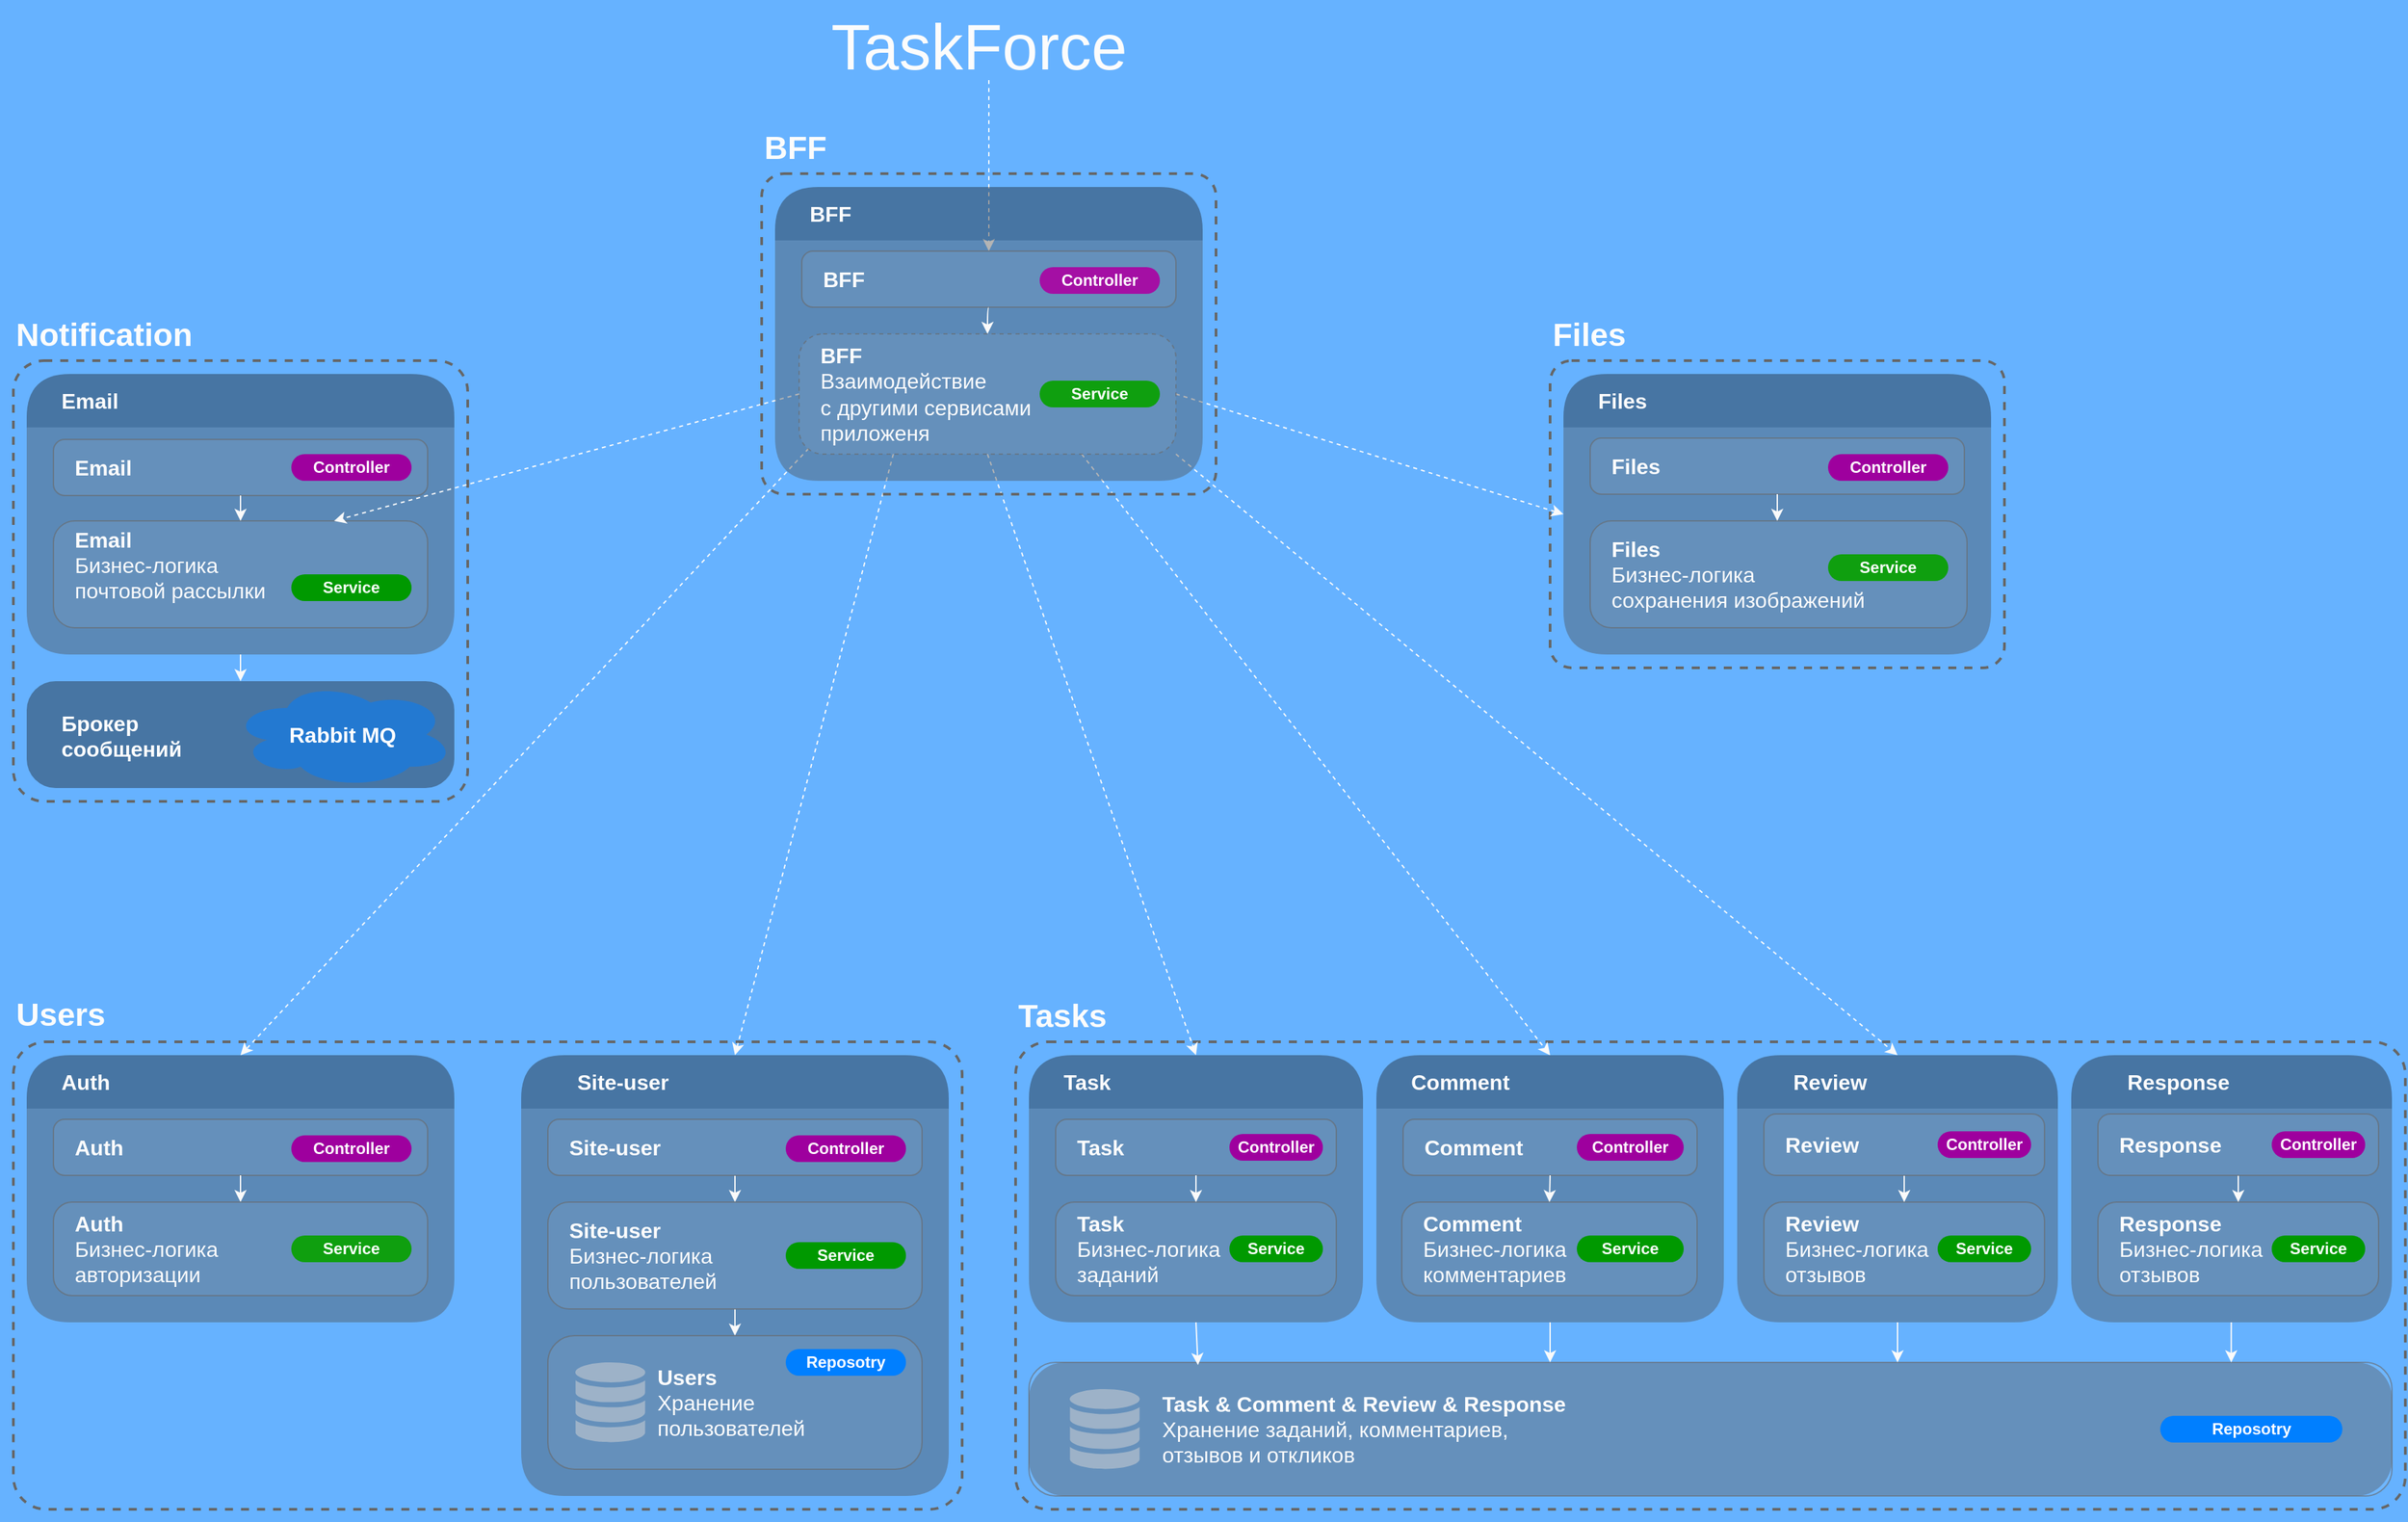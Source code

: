<mxfile version="20.6.0" type="device"><diagram id="QVUzid1m6UFfnPe9JsCl" name="Страница 1"><mxGraphModel dx="1673" dy="896" grid="1" gridSize="10" guides="1" tooltips="1" connect="1" arrows="1" fold="1" page="1" pageScale="1" pageWidth="827" pageHeight="1169" background="#66B2FF" math="0" shadow="0"><root><mxCell id="0"/><mxCell id="1" parent="0"/><mxCell id="qlJqQ7ePNrHaWUw7kzsz-60" value="" style="rounded=1;whiteSpace=wrap;html=1;dashed=1;arcSize=7;shadow=0;fillColor=none;strokeColor=#666666;fillOpacity=20;strokeWidth=2;" parent="1" vertex="1"><mxGeometry x="1520" y="330" width="340" height="230" as="geometry"/></mxCell><mxCell id="qlJqQ7ePNrHaWUw7kzsz-31" value="" style="rounded=1;whiteSpace=wrap;html=1;dashed=1;arcSize=7;shadow=0;fillColor=none;strokeColor=#666666;fillOpacity=20;strokeWidth=2;" parent="1" vertex="1"><mxGeometry x="1120" y="840" width="1040" height="350" as="geometry"/></mxCell><mxCell id="qlJqQ7ePNrHaWUw7kzsz-33" value="&lt;font style=&quot;font-size: 16px;&quot; color=&quot;#fcfcfc&quot;&gt;Task&lt;/font&gt;" style="swimlane;whiteSpace=wrap;html=1;rounded=1;arcSize=27;startSize=40;swimlaneLine=1;fillOpacity=100;fillStyle=solid;fillColor=#1A1A1A;noLabel=0;container=0;collapsible=0;backgroundOutline=0;comic=0;sketch=0;glass=0;swimlaneFillColor=#4D4D4D;strokeColor=none;opacity=40;shadow=0;align=left;spacingLeft=24;fontColor=default;gradientColor=none;" parent="1" vertex="1"><mxGeometry x="1130" y="850" width="250" height="200" as="geometry"><mxRectangle x="130" y="310" width="140" height="30" as="alternateBounds"/></mxGeometry></mxCell><mxCell id="qlJqQ7ePNrHaWUw7kzsz-37" value="&lt;span style=&quot;font-size: 16px;&quot;&gt;&lt;b&gt;Task&lt;/b&gt;&lt;br&gt;Бизнес-логика&lt;br&gt;заданий&lt;br&gt;&lt;/span&gt;" style="rounded=1;whiteSpace=wrap;html=1;shadow=0;glass=0;comic=0;sketch=0;fillStyle=solid;strokeColor=#696969;fontColor=#FCFCFC;fillColor=#FFFFFF;gradientColor=none;fillOpacity=10;arcSize=20;opacity=60;align=left;spacing=16;" parent="qlJqQ7ePNrHaWUw7kzsz-33" vertex="1"><mxGeometry x="20" y="110" width="210" height="70" as="geometry"/></mxCell><mxCell id="qlJqQ7ePNrHaWUw7kzsz-34" value="&lt;span style=&quot;font-size: 16px;&quot;&gt;&lt;b&gt;Task&lt;/b&gt;&lt;/span&gt;" style="rounded=1;whiteSpace=wrap;html=1;shadow=0;glass=0;comic=0;sketch=0;fillStyle=solid;strokeColor=#696969;fontColor=#FCFCFC;fillColor=#FFFFFF;gradientColor=none;fillOpacity=10;arcSize=20;opacity=60;align=left;spacing=16;" parent="qlJqQ7ePNrHaWUw7kzsz-33" vertex="1"><mxGeometry x="20" y="48" width="210" height="42" as="geometry"/></mxCell><mxCell id="qlJqQ7ePNrHaWUw7kzsz-35" value="&lt;font size=&quot;1&quot; color=&quot;#ffffff&quot;&gt;&lt;b style=&quot;font-size: 12px;&quot;&gt;Controller&lt;/b&gt;&lt;/font&gt;" style="rounded=1;whiteSpace=wrap;html=1;shadow=0;glass=0;comic=0;sketch=0;fillStyle=solid;strokeColor=none;fillColor=#9E009E;arcSize=50;fillOpacity=100;" parent="qlJqQ7ePNrHaWUw7kzsz-33" vertex="1"><mxGeometry x="150" y="59" width="70" height="20" as="geometry"/></mxCell><mxCell id="qlJqQ7ePNrHaWUw7kzsz-36" value="&lt;font size=&quot;1&quot; color=&quot;#ffffff&quot;&gt;&lt;b style=&quot;font-size: 12px;&quot;&gt;Service&lt;/b&gt;&lt;/font&gt;" style="rounded=1;whiteSpace=wrap;html=1;shadow=0;glass=0;comic=0;sketch=0;fillStyle=solid;strokeColor=none;fillColor=#009900;arcSize=50;fillOpacity=100;" parent="qlJqQ7ePNrHaWUw7kzsz-33" vertex="1"><mxGeometry x="150" y="135" width="70" height="20" as="geometry"/></mxCell><mxCell id="qlJqQ7ePNrHaWUw7kzsz-76" style="edgeStyle=orthogonalEdgeStyle;curved=1;jumpStyle=arc;orthogonalLoop=1;jettySize=auto;html=1;exitX=0.5;exitY=1;exitDx=0;exitDy=0;strokeColor=#FAFAFA;fontSize=16;fontColor=#FFFFFF;" parent="qlJqQ7ePNrHaWUw7kzsz-33" source="qlJqQ7ePNrHaWUw7kzsz-34" target="qlJqQ7ePNrHaWUw7kzsz-37" edge="1"><mxGeometry relative="1" as="geometry"/></mxCell><mxCell id="qlJqQ7ePNrHaWUw7kzsz-11" value="" style="rounded=1;whiteSpace=wrap;html=1;dashed=1;arcSize=7;shadow=0;fillColor=none;strokeColor=#666666;fillOpacity=20;strokeWidth=2;" parent="1" vertex="1"><mxGeometry x="370" y="840" width="710" height="350" as="geometry"/></mxCell><mxCell id="qlJqQ7ePNrHaWUw7kzsz-12" value="&lt;font style=&quot;font-size: 16px;&quot; color=&quot;#fcfcfc&quot;&gt;Auth&lt;/font&gt;" style="swimlane;whiteSpace=wrap;html=1;rounded=1;arcSize=27;startSize=40;swimlaneLine=1;fillOpacity=100;fillStyle=solid;fillColor=#1A1A1A;noLabel=0;container=0;collapsible=0;backgroundOutline=0;comic=0;sketch=0;glass=0;gradientColor=none;swimlaneFillColor=#4D4D4D;strokeColor=none;opacity=40;shadow=0;align=left;spacingLeft=24;" parent="1" vertex="1"><mxGeometry x="380" y="850" width="320" height="200" as="geometry"><mxRectangle x="130" y="310" width="140" height="30" as="alternateBounds"/></mxGeometry></mxCell><mxCell id="qlJqQ7ePNrHaWUw7kzsz-13" value="&lt;font style=&quot;font-size: 16px;&quot;&gt;&lt;b&gt;Auth&lt;/b&gt;&lt;span style=&quot;font-size: 14px;&quot;&gt;&lt;br&gt;&lt;/span&gt;&lt;/font&gt;" style="rounded=1;whiteSpace=wrap;html=1;shadow=0;glass=0;comic=0;sketch=0;fillStyle=solid;strokeColor=#696969;fontColor=#FCFCFC;fillColor=#FFFFFF;gradientColor=none;fillOpacity=10;arcSize=20;opacity=60;align=left;spacing=16;" parent="qlJqQ7ePNrHaWUw7kzsz-12" vertex="1"><mxGeometry x="20" y="48" width="280" height="42" as="geometry"/></mxCell><mxCell id="qlJqQ7ePNrHaWUw7kzsz-14" value="&lt;font size=&quot;1&quot; color=&quot;#ffffff&quot;&gt;&lt;b style=&quot;font-size: 12px;&quot;&gt;Controller&lt;/b&gt;&lt;/font&gt;" style="rounded=1;whiteSpace=wrap;html=1;shadow=0;glass=0;comic=0;sketch=0;fillStyle=solid;strokeColor=none;fillColor=#9E009E;arcSize=50;fillOpacity=100;" parent="qlJqQ7ePNrHaWUw7kzsz-12" vertex="1"><mxGeometry x="198" y="60" width="90" height="20" as="geometry"/></mxCell><mxCell id="qlJqQ7ePNrHaWUw7kzsz-15" value="&lt;font size=&quot;1&quot; color=&quot;#ffffff&quot;&gt;&lt;b style=&quot;font-size: 12px;&quot;&gt;Service&lt;/b&gt;&lt;/font&gt;" style="rounded=1;whiteSpace=wrap;html=1;shadow=0;glass=0;comic=0;sketch=0;fillStyle=solid;strokeColor=none;fillColor=#009900;arcSize=50;fillOpacity=100;" parent="qlJqQ7ePNrHaWUw7kzsz-12" vertex="1"><mxGeometry x="198" y="135" width="90" height="20" as="geometry"/></mxCell><mxCell id="qlJqQ7ePNrHaWUw7kzsz-77" style="edgeStyle=orthogonalEdgeStyle;curved=1;jumpStyle=arc;orthogonalLoop=1;jettySize=auto;html=1;exitX=0.5;exitY=1;exitDx=0;exitDy=0;entryX=0.5;entryY=0;entryDx=0;entryDy=0;strokeColor=#FAFAFA;fontSize=16;fontColor=#FFFFFF;" parent="qlJqQ7ePNrHaWUw7kzsz-12" source="qlJqQ7ePNrHaWUw7kzsz-13" target="qlJqQ7ePNrHaWUw7kzsz-16" edge="1"><mxGeometry relative="1" as="geometry"/></mxCell><mxCell id="qlJqQ7ePNrHaWUw7kzsz-112" style="edgeStyle=orthogonalEdgeStyle;rounded=0;orthogonalLoop=1;jettySize=auto;html=1;exitX=0.5;exitY=1;exitDx=0;exitDy=0;" parent="qlJqQ7ePNrHaWUw7kzsz-12" source="qlJqQ7ePNrHaWUw7kzsz-16" target="qlJqQ7ePNrHaWUw7kzsz-16" edge="1"><mxGeometry relative="1" as="geometry"/></mxCell><mxCell id="qlJqQ7ePNrHaWUw7kzsz-16" value="&lt;font style=&quot;font-size: 16px;&quot;&gt;&lt;b&gt;Auth&lt;/b&gt;&lt;br&gt;Бизнес-логика &lt;br&gt;авторизации&lt;br&gt;&lt;/font&gt;" style="rounded=1;whiteSpace=wrap;html=1;shadow=0;glass=0;comic=0;sketch=0;fillStyle=solid;strokeColor=#696969;fontColor=#FCFCFC;fillColor=#FFFFFF;gradientColor=none;fillOpacity=10;arcSize=20;opacity=60;align=left;spacing=16;" parent="qlJqQ7ePNrHaWUw7kzsz-12" vertex="1"><mxGeometry x="20" y="110" width="280" height="70" as="geometry"/></mxCell><mxCell id="qlJqQ7ePNrHaWUw7kzsz-17" value="&lt;blockquote style=&quot;margin: 0 0 0 40px; border: none; padding: 0px;&quot;&gt;&lt;font style=&quot;font-size: 16px;&quot; color=&quot;#fcfcfc&quot;&gt;Site-user&lt;/font&gt;&lt;/blockquote&gt;" style="swimlane;whiteSpace=wrap;html=1;rounded=1;arcSize=27;startSize=40;swimlaneLine=1;fillOpacity=100;fillStyle=solid;fillColor=#1A1A1A;noLabel=0;container=0;collapsible=0;backgroundOutline=0;comic=0;sketch=0;glass=0;gradientColor=none;swimlaneFillColor=#4D4D4D;strokeColor=none;opacity=40;shadow=0;align=left;" parent="1" vertex="1"><mxGeometry x="750" y="850" width="320" height="330" as="geometry"><mxRectangle x="130" y="310" width="140" height="30" as="alternateBounds"/></mxGeometry></mxCell><mxCell id="qlJqQ7ePNrHaWUw7kzsz-18" style="edgeStyle=orthogonalEdgeStyle;curved=1;jumpStyle=arc;orthogonalLoop=1;jettySize=auto;html=1;exitX=0.5;exitY=1;exitDx=0;exitDy=0;entryX=0.5;entryY=0;entryDx=0;entryDy=0;strokeColor=#FAFAFA;fontSize=16;fontColor=#FFFFFF;" parent="qlJqQ7ePNrHaWUw7kzsz-17" source="qlJqQ7ePNrHaWUw7kzsz-19" target="qlJqQ7ePNrHaWUw7kzsz-22" edge="1"><mxGeometry relative="1" as="geometry"/></mxCell><mxCell id="qlJqQ7ePNrHaWUw7kzsz-19" value="&lt;span style=&quot;font-size: 16px; font-weight: 700;&quot;&gt;Site-user&lt;/span&gt;" style="rounded=1;whiteSpace=wrap;html=1;shadow=0;glass=0;comic=0;sketch=0;fillStyle=solid;strokeColor=#696969;fontColor=#FCFCFC;fillColor=#FFFFFF;gradientColor=none;fillOpacity=10;arcSize=20;opacity=60;align=left;spacing=16;" parent="qlJqQ7ePNrHaWUw7kzsz-17" vertex="1"><mxGeometry x="20" y="48" width="280" height="42" as="geometry"/></mxCell><mxCell id="qlJqQ7ePNrHaWUw7kzsz-20" value="&lt;font size=&quot;1&quot; color=&quot;#ffffff&quot;&gt;&lt;b style=&quot;font-size: 12px;&quot;&gt;Controller&lt;/b&gt;&lt;/font&gt;" style="rounded=1;whiteSpace=wrap;html=1;shadow=0;glass=0;comic=0;sketch=0;fillStyle=solid;strokeColor=none;fillColor=#9E009E;arcSize=50;fillOpacity=100;" parent="qlJqQ7ePNrHaWUw7kzsz-17" vertex="1"><mxGeometry x="198" y="60" width="90" height="20" as="geometry"/></mxCell><mxCell id="qlJqQ7ePNrHaWUw7kzsz-21" style="edgeStyle=orthogonalEdgeStyle;curved=1;jumpStyle=arc;orthogonalLoop=1;jettySize=auto;html=1;exitX=0.5;exitY=1;exitDx=0;exitDy=0;entryX=0.5;entryY=0;entryDx=0;entryDy=0;strokeColor=#FAFAFA;fontSize=16;fontColor=#FFFFFF;" parent="qlJqQ7ePNrHaWUw7kzsz-17" source="qlJqQ7ePNrHaWUw7kzsz-22" target="qlJqQ7ePNrHaWUw7kzsz-25" edge="1"><mxGeometry relative="1" as="geometry"/></mxCell><mxCell id="qlJqQ7ePNrHaWUw7kzsz-22" value="&lt;font style=&quot;font-size: 16px;&quot;&gt;&lt;span style=&quot;font-weight: 700;&quot;&gt;Site-user&lt;/span&gt;&lt;b&gt;&lt;br&gt;&lt;/b&gt;Бизнес-логика &lt;br&gt;пользователей&lt;b&gt;&lt;br&gt;&lt;/b&gt;&lt;/font&gt;" style="rounded=1;whiteSpace=wrap;html=1;shadow=0;glass=0;comic=0;sketch=0;fillStyle=solid;strokeColor=#696969;fontColor=#FCFCFC;fillColor=#FFFFFF;gradientColor=none;fillOpacity=10;arcSize=20;opacity=60;align=left;spacing=16;" parent="qlJqQ7ePNrHaWUw7kzsz-17" vertex="1"><mxGeometry x="20" y="110" width="280" height="80" as="geometry"/></mxCell><mxCell id="qlJqQ7ePNrHaWUw7kzsz-23" value="&lt;font color=&quot;#ffffff&quot;&gt;&lt;b&gt;Service&lt;/b&gt;&lt;/font&gt;" style="rounded=1;whiteSpace=wrap;html=1;shadow=0;glass=0;comic=0;sketch=0;fillStyle=solid;strokeColor=none;fillColor=#009900;arcSize=50;fillOpacity=100;" parent="qlJqQ7ePNrHaWUw7kzsz-17" vertex="1"><mxGeometry x="198" y="140" width="90" height="20" as="geometry"/></mxCell><mxCell id="qlJqQ7ePNrHaWUw7kzsz-24" value="" style="group" parent="qlJqQ7ePNrHaWUw7kzsz-17" vertex="1" connectable="0"><mxGeometry x="20" y="210" width="280" height="100" as="geometry"/></mxCell><mxCell id="qlJqQ7ePNrHaWUw7kzsz-25" value="&lt;blockquote style=&quot;margin: 0 0 0 40px; border: none; padding: 0px;&quot;&gt;&lt;blockquote style=&quot;margin: 0 0 0 40px; border: none; padding: 0px;&quot;&gt;&lt;font style=&quot;font-size: 16px;&quot;&gt;&lt;b&gt;Users&lt;/b&gt;&lt;/font&gt;&lt;/blockquote&gt;&lt;blockquote style=&quot;margin: 0 0 0 40px; border: none; padding: 0px;&quot;&gt;&lt;font style=&quot;font-size: 16px;&quot;&gt;Хранение&amp;nbsp;&lt;/font&gt;&lt;/blockquote&gt;&lt;blockquote style=&quot;margin: 0 0 0 40px; border: none; padding: 0px;&quot;&gt;&lt;font style=&quot;font-size: 16px;&quot;&gt;пользователей&lt;/font&gt;&lt;/blockquote&gt;&lt;/blockquote&gt;" style="rounded=1;whiteSpace=wrap;html=1;shadow=0;glass=0;comic=0;sketch=0;fillStyle=solid;strokeColor=#696969;fontColor=#FCFCFC;fillColor=#FFFFFF;gradientColor=none;fillOpacity=10;arcSize=20;opacity=60;align=left;" parent="qlJqQ7ePNrHaWUw7kzsz-24" vertex="1"><mxGeometry width="280" height="100" as="geometry"/></mxCell><mxCell id="qlJqQ7ePNrHaWUw7kzsz-26" value="&lt;font size=&quot;1&quot; color=&quot;#ffffff&quot;&gt;&lt;b style=&quot;font-size: 12px;&quot;&gt;Reposotry&lt;/b&gt;&lt;/font&gt;" style="rounded=1;whiteSpace=wrap;html=1;shadow=0;glass=0;comic=0;sketch=0;fillStyle=solid;strokeColor=none;fillColor=#007FFF;arcSize=50;fillOpacity=100;" parent="qlJqQ7ePNrHaWUw7kzsz-24" vertex="1"><mxGeometry x="178" y="10" width="90" height="20" as="geometry"/></mxCell><mxCell id="qlJqQ7ePNrHaWUw7kzsz-27" value="" style="sketch=0;html=1;aspect=fixed;strokeColor=none;shadow=0;align=center;verticalAlign=top;fillColor=#D6D6D6;shape=mxgraph.gcp2.cloud_monitoring;rounded=1;glass=0;comic=0;fillStyle=solid;strokeWidth=2;fontSize=14;fontColor=#FFFFFF;opacity=50;" parent="qlJqQ7ePNrHaWUw7kzsz-24" vertex="1"><mxGeometry x="20" y="20" width="54" height="60" as="geometry"/></mxCell><mxCell id="qlJqQ7ePNrHaWUw7kzsz-28" style="edgeStyle=orthogonalEdgeStyle;curved=1;jumpStyle=arc;orthogonalLoop=1;jettySize=auto;html=1;exitX=0.5;exitY=1;exitDx=0;exitDy=0;dashed=1;strokeColor=#FAFAFA;fontSize=14;fontColor=#FFFFFF;" parent="1" edge="1"><mxGeometry relative="1" as="geometry"><mxPoint x="915" y="1080" as="sourcePoint"/><mxPoint x="915" y="1080" as="targetPoint"/></mxGeometry></mxCell><mxCell id="qlJqQ7ePNrHaWUw7kzsz-29" style="edgeStyle=orthogonalEdgeStyle;curved=1;jumpStyle=arc;orthogonalLoop=1;jettySize=auto;html=1;exitX=0.5;exitY=1;exitDx=0;exitDy=0;dashed=1;strokeColor=#FAFAFA;fontSize=14;fontColor=#FFFFFF;" parent="1" source="qlJqQ7ePNrHaWUw7kzsz-11" target="qlJqQ7ePNrHaWUw7kzsz-11" edge="1"><mxGeometry relative="1" as="geometry"/></mxCell><mxCell id="qlJqQ7ePNrHaWUw7kzsz-39" value="&lt;blockquote style=&quot;margin: 0 0 0 40px; border: none; padding: 0px;&quot;&gt;&lt;b style=&quot;color: rgb(252, 252, 252); background-color: initial; font-size: 16px;&quot;&gt;Review&amp;nbsp;&lt;/b&gt;&lt;br&gt;&lt;/blockquote&gt;" style="swimlane;whiteSpace=wrap;html=1;rounded=1;arcSize=27;startSize=40;swimlaneLine=1;fillOpacity=100;fillStyle=solid;fillColor=#1A1A1A;noLabel=0;container=0;collapsible=0;backgroundOutline=0;comic=0;sketch=0;glass=0;gradientColor=none;swimlaneFillColor=#4D4D4D;strokeColor=none;opacity=40;shadow=0;align=left;" parent="1" vertex="1"><mxGeometry x="1660" y="850" width="240" height="200" as="geometry"><mxRectangle x="130" y="310" width="140" height="30" as="alternateBounds"/></mxGeometry></mxCell><mxCell id="qlJqQ7ePNrHaWUw7kzsz-44" value="&lt;b style=&quot;background-color: initial; font-size: 16px;&quot;&gt;Review&amp;nbsp;&lt;/b&gt;&lt;span style=&quot;font-size: 16px;&quot;&gt;&lt;br&gt;Бизнес-логика &lt;br&gt;отзывов&lt;br&gt;&lt;/span&gt;" style="rounded=1;whiteSpace=wrap;html=1;shadow=0;glass=0;comic=0;sketch=0;fillStyle=solid;strokeColor=#696969;fontColor=#FCFCFC;fillColor=#FFFFFF;gradientColor=none;fillOpacity=10;arcSize=20;opacity=60;align=left;spacing=16;" parent="qlJqQ7ePNrHaWUw7kzsz-39" vertex="1"><mxGeometry x="20" y="110" width="210" height="70" as="geometry"/></mxCell><mxCell id="qlJqQ7ePNrHaWUw7kzsz-40" style="edgeStyle=orthogonalEdgeStyle;curved=1;jumpStyle=arc;orthogonalLoop=1;jettySize=auto;html=1;exitX=0.5;exitY=1;exitDx=0;exitDy=0;strokeColor=#FAFAFA;fontSize=16;fontColor=#FFFFFF;" parent="qlJqQ7ePNrHaWUw7kzsz-39" source="qlJqQ7ePNrHaWUw7kzsz-41" target="qlJqQ7ePNrHaWUw7kzsz-44" edge="1"><mxGeometry relative="1" as="geometry"/></mxCell><mxCell id="qlJqQ7ePNrHaWUw7kzsz-41" value="&lt;font style=&quot;font-size: 14px;&quot;&gt;&lt;b style=&quot;background-color: initial; font-size: 16px;&quot;&gt;Review&amp;nbsp;&lt;/b&gt;&lt;br&gt;&lt;/font&gt;" style="rounded=1;whiteSpace=wrap;html=1;shadow=0;glass=0;comic=0;sketch=0;fillStyle=solid;strokeColor=#696969;fontColor=#FCFCFC;fillColor=#FFFFFF;gradientColor=none;fillOpacity=10;arcSize=20;opacity=60;align=left;spacing=16;" parent="qlJqQ7ePNrHaWUw7kzsz-39" vertex="1"><mxGeometry x="20" y="44" width="210" height="46" as="geometry"/></mxCell><mxCell id="qlJqQ7ePNrHaWUw7kzsz-42" value="&lt;font size=&quot;1&quot; color=&quot;#ffffff&quot;&gt;&lt;b style=&quot;font-size: 12px;&quot;&gt;Controller&lt;/b&gt;&lt;/font&gt;" style="rounded=1;whiteSpace=wrap;html=1;shadow=0;glass=0;comic=0;sketch=0;fillStyle=solid;strokeColor=none;fillColor=#9E009E;arcSize=50;fillOpacity=100;" parent="qlJqQ7ePNrHaWUw7kzsz-39" vertex="1"><mxGeometry x="150" y="57" width="70" height="20" as="geometry"/></mxCell><mxCell id="qlJqQ7ePNrHaWUw7kzsz-43" value="&lt;font size=&quot;1&quot; color=&quot;#ffffff&quot;&gt;&lt;b style=&quot;font-size: 12px;&quot;&gt;Service&lt;/b&gt;&lt;/font&gt;" style="rounded=1;whiteSpace=wrap;html=1;shadow=0;glass=0;comic=0;sketch=0;fillStyle=solid;strokeColor=none;fillColor=#009900;arcSize=50;fillOpacity=100;" parent="qlJqQ7ePNrHaWUw7kzsz-39" vertex="1"><mxGeometry x="150" y="135" width="70" height="20" as="geometry"/></mxCell><mxCell id="qlJqQ7ePNrHaWUw7kzsz-45" style="edgeStyle=orthogonalEdgeStyle;curved=1;jumpStyle=arc;orthogonalLoop=1;jettySize=auto;html=1;exitX=0.5;exitY=1;exitDx=0;exitDy=0;dashed=1;strokeColor=#FAFAFA;fontSize=14;fontColor=#FFFFFF;" parent="1" edge="1"><mxGeometry relative="1" as="geometry"><mxPoint x="1665" y="1080" as="sourcePoint"/><mxPoint x="1665" y="1080" as="targetPoint"/></mxGeometry></mxCell><mxCell id="qlJqQ7ePNrHaWUw7kzsz-46" style="edgeStyle=orthogonalEdgeStyle;curved=1;jumpStyle=arc;orthogonalLoop=1;jettySize=auto;html=1;exitX=0.5;exitY=1;exitDx=0;exitDy=0;dashed=1;strokeColor=#FAFAFA;fontSize=14;fontColor=#FFFFFF;" parent="1" edge="1"><mxGeometry relative="1" as="geometry"><mxPoint x="1450" y="1170" as="sourcePoint"/><mxPoint x="1450" y="1170" as="targetPoint"/></mxGeometry></mxCell><mxCell id="qlJqQ7ePNrHaWUw7kzsz-47" value="&lt;b style=&quot;color: rgb(252, 252, 252); font-size: 24px;&quot;&gt;&lt;span style=&quot;&quot;&gt;&#9;&lt;/span&gt;Tasks&lt;/b&gt;" style="text;whiteSpace=wrap;html=1;fontSize=14;fontColor=#FFFFFF;" parent="1" vertex="1"><mxGeometry x="1120" y="800" width="110" height="40" as="geometry"/></mxCell><mxCell id="qlJqQ7ePNrHaWUw7kzsz-48" value="" style="group;arcSize=27;fillColor=#4D4D4D;rounded=1;fillStyle=solid;align=left;verticalAlign=middle;fontStyle=1;startSize=40;comic=0;sketch=0;glass=0;swimlaneFillColor=#4D4D4D;opacity=40;shadow=0;" parent="1" vertex="1" connectable="0"><mxGeometry x="1130" y="1080" width="1020" height="100" as="geometry"/></mxCell><mxCell id="qlJqQ7ePNrHaWUw7kzsz-49" value="&lt;blockquote style=&quot;margin: 0 0 0 40px; border: none; padding: 0px;&quot;&gt;&lt;blockquote style=&quot;margin: 0 0 0 40px; border: none; padding: 0px;&quot;&gt;&lt;span style=&quot;font-size: 16px;&quot;&gt;&lt;b&gt;&amp;nbsp; &amp;nbsp; Task &amp;amp; Comment &amp;amp;&amp;nbsp;&lt;/b&gt;&lt;/span&gt;&lt;b style=&quot;background-color: initial; font-size: 16px;&quot;&gt;Review &amp;amp;&amp;nbsp;&lt;/b&gt;&lt;span style=&quot;font-size: 16px; font-weight: 700; background-color: initial;&quot;&gt;Response&lt;/span&gt;&lt;/blockquote&gt;&lt;blockquote style=&quot;margin: 0 0 0 40px; border: none; padding: 0px;&quot;&gt;&lt;span style=&quot;font-size: 16px; background-color: initial;&quot;&gt;&amp;nbsp; &amp;nbsp; Хранение заданий, комментариев,&lt;/span&gt;&lt;/blockquote&gt;&lt;blockquote style=&quot;margin: 0 0 0 40px; border: none; padding: 0px;&quot;&gt;&lt;span style=&quot;font-size: 16px;&quot;&gt;&amp;nbsp; &amp;nbsp; отзывов и откликов&lt;/span&gt;&lt;br&gt;&lt;/blockquote&gt;&lt;/blockquote&gt;" style="rounded=1;whiteSpace=wrap;html=1;shadow=0;glass=0;comic=0;sketch=0;fillStyle=solid;strokeColor=#696969;fontColor=#FCFCFC;fillColor=#FFFFFF;gradientColor=none;fillOpacity=10;arcSize=20;opacity=60;align=left;" parent="qlJqQ7ePNrHaWUw7kzsz-48" vertex="1"><mxGeometry width="1020.0" height="100" as="geometry"/></mxCell><mxCell id="qlJqQ7ePNrHaWUw7kzsz-50" value="" style="sketch=0;html=1;aspect=fixed;strokeColor=none;shadow=0;align=center;verticalAlign=top;fillColor=#D6D6D6;shape=mxgraph.gcp2.cloud_monitoring;rounded=1;glass=0;comic=0;fillStyle=solid;strokeWidth=2;fontSize=14;fontColor=#FFFFFF;opacity=50;" parent="qlJqQ7ePNrHaWUw7kzsz-48" vertex="1"><mxGeometry x="29.994" y="20" width="54.0" height="60" as="geometry"/></mxCell><mxCell id="qlJqQ7ePNrHaWUw7kzsz-51" value="&lt;font size=&quot;1&quot; color=&quot;#ffffff&quot;&gt;&lt;b style=&quot;font-size: 12px;&quot;&gt;Reposotry&lt;/b&gt;&lt;/font&gt;" style="rounded=1;whiteSpace=wrap;html=1;shadow=0;glass=0;comic=0;sketch=0;fillStyle=solid;strokeColor=none;fillColor=#007FFF;arcSize=50;fillOpacity=100;" parent="qlJqQ7ePNrHaWUw7kzsz-48" vertex="1"><mxGeometry x="846.603" y="40" width="136.29" height="20" as="geometry"/></mxCell><mxCell id="qlJqQ7ePNrHaWUw7kzsz-52" value="" style="rounded=1;whiteSpace=wrap;html=1;dashed=1;arcSize=7;shadow=0;fillColor=none;strokeColor=#666666;fillOpacity=20;strokeWidth=2;" parent="1" vertex="1"><mxGeometry x="370" y="330" width="340" height="330" as="geometry"/></mxCell><mxCell id="qlJqQ7ePNrHaWUw7kzsz-53" value="&lt;font style=&quot;font-size: 16px;&quot; color=&quot;#fcfcfc&quot;&gt;Email&lt;/font&gt;" style="swimlane;whiteSpace=wrap;html=1;rounded=1;arcSize=27;startSize=40;swimlaneLine=1;fillOpacity=100;fillStyle=solid;fillColor=#1A1A1A;noLabel=0;container=0;collapsible=0;backgroundOutline=0;comic=0;sketch=0;glass=0;gradientColor=none;swimlaneFillColor=#4D4D4D;strokeColor=none;opacity=40;shadow=0;align=left;spacingLeft=24;" parent="1" vertex="1"><mxGeometry x="380" y="340" width="320" height="210" as="geometry"><mxRectangle x="130" y="310" width="140" height="30" as="alternateBounds"/></mxGeometry></mxCell><mxCell id="qlJqQ7ePNrHaWUw7kzsz-57" value="&lt;font style=&quot;font-size: 16px;&quot;&gt;&lt;b&gt;Email&lt;/b&gt;&lt;br&gt;Бизнес-логика &lt;br&gt;почтовой рассылки&lt;br&gt;&lt;/font&gt;&lt;blockquote style=&quot;margin: 0 0 0 40px; border: none; padding: 0px;&quot;&gt;&lt;br&gt;&lt;/blockquote&gt;" style="rounded=1;whiteSpace=wrap;html=1;shadow=0;glass=0;comic=0;sketch=0;fillStyle=solid;strokeColor=#696969;fontColor=#FCFCFC;fillColor=#FFFFFF;gradientColor=none;fillOpacity=10;arcSize=20;opacity=60;align=left;spacing=16;" parent="qlJqQ7ePNrHaWUw7kzsz-53" vertex="1"><mxGeometry x="20" y="110" width="280" height="80" as="geometry"/></mxCell><mxCell id="qlJqQ7ePNrHaWUw7kzsz-54" value="&lt;span style=&quot;font-size: 16px;&quot;&gt;&lt;b&gt;Email&lt;/b&gt;&lt;/span&gt;" style="rounded=1;whiteSpace=wrap;html=1;shadow=0;glass=0;comic=0;sketch=0;fillStyle=solid;strokeColor=#696969;fontColor=#FCFCFC;fillColor=#FFFFFF;gradientColor=none;fillOpacity=10;arcSize=20;opacity=60;align=left;spacing=16;" parent="qlJqQ7ePNrHaWUw7kzsz-53" vertex="1"><mxGeometry x="20" y="49" width="280" height="42" as="geometry"/></mxCell><mxCell id="qlJqQ7ePNrHaWUw7kzsz-55" value="&lt;font size=&quot;1&quot; color=&quot;#ffffff&quot;&gt;&lt;b style=&quot;font-size: 12px;&quot;&gt;Controller&lt;/b&gt;&lt;/font&gt;" style="rounded=1;whiteSpace=wrap;html=1;shadow=0;glass=0;comic=0;sketch=0;fillStyle=solid;strokeColor=none;fillColor=#9E009E;arcSize=50;fillOpacity=100;" parent="qlJqQ7ePNrHaWUw7kzsz-53" vertex="1"><mxGeometry x="198" y="60" width="90" height="20" as="geometry"/></mxCell><mxCell id="qlJqQ7ePNrHaWUw7kzsz-56" value="&lt;font size=&quot;1&quot; color=&quot;#ffffff&quot;&gt;&lt;b style=&quot;font-size: 12px;&quot;&gt;Service&lt;/b&gt;&lt;/font&gt;" style="rounded=1;whiteSpace=wrap;html=1;shadow=0;glass=0;comic=0;sketch=0;fillStyle=solid;strokeColor=none;fillColor=#009900;arcSize=50;fillOpacity=100;" parent="qlJqQ7ePNrHaWUw7kzsz-53" vertex="1"><mxGeometry x="198" y="150" width="90" height="20" as="geometry"/></mxCell><mxCell id="qlJqQ7ePNrHaWUw7kzsz-75" style="edgeStyle=orthogonalEdgeStyle;curved=1;jumpStyle=arc;orthogonalLoop=1;jettySize=auto;html=1;exitX=0.5;exitY=1;exitDx=0;exitDy=0;strokeColor=#FAFAFA;fontSize=16;fontColor=#FFFFFF;" parent="qlJqQ7ePNrHaWUw7kzsz-53" source="qlJqQ7ePNrHaWUw7kzsz-54" target="qlJqQ7ePNrHaWUw7kzsz-57" edge="1"><mxGeometry relative="1" as="geometry"/></mxCell><mxCell id="qlJqQ7ePNrHaWUw7kzsz-58" style="edgeStyle=orthogonalEdgeStyle;curved=1;jumpStyle=arc;orthogonalLoop=1;jettySize=auto;html=1;exitX=0.5;exitY=1;exitDx=0;exitDy=0;dashed=1;strokeColor=#FAFAFA;fontSize=14;fontColor=#FFFFFF;" parent="1" edge="1"><mxGeometry relative="1" as="geometry"><mxPoint x="1930" y="1130" as="sourcePoint"/><mxPoint x="1930" y="1130" as="targetPoint"/></mxGeometry></mxCell><mxCell id="qlJqQ7ePNrHaWUw7kzsz-59" value="&lt;font color=&quot;#fcfcfc&quot;&gt;&lt;span style=&quot;font-size: 24px;&quot;&gt;&lt;b&gt;Notification&lt;/b&gt;&lt;/span&gt;&lt;/font&gt;" style="text;whiteSpace=wrap;html=1;fontSize=14;fontColor=#FFFFFF;" parent="1" vertex="1"><mxGeometry x="370" y="290" width="70" height="40" as="geometry"/></mxCell><mxCell id="qlJqQ7ePNrHaWUw7kzsz-61" value="&lt;font style=&quot;font-size: 16px;&quot; color=&quot;#fcfcfc&quot;&gt;Files&lt;/font&gt;" style="swimlane;whiteSpace=wrap;html=1;rounded=1;arcSize=27;startSize=40;swimlaneLine=1;fillOpacity=100;fillStyle=solid;fillColor=#1A1A1A;noLabel=0;container=0;collapsible=0;backgroundOutline=0;comic=0;sketch=0;glass=0;gradientColor=none;swimlaneFillColor=#4D4D4D;strokeColor=none;opacity=40;shadow=0;align=left;spacingLeft=24;" parent="1" vertex="1"><mxGeometry x="1530" y="340" width="320" height="210" as="geometry"><mxRectangle x="130" y="310" width="140" height="30" as="alternateBounds"/></mxGeometry></mxCell><mxCell id="qlJqQ7ePNrHaWUw7kzsz-62" value="&lt;span style=&quot;font-size: 16px;&quot;&gt;&lt;b&gt;Files&lt;/b&gt;&lt;/span&gt;" style="rounded=1;whiteSpace=wrap;html=1;shadow=0;glass=0;comic=0;sketch=0;fillStyle=solid;strokeColor=#696969;fontColor=#FCFCFC;fillColor=#FFFFFF;gradientColor=none;fillOpacity=10;arcSize=20;opacity=60;align=left;spacing=16;" parent="qlJqQ7ePNrHaWUw7kzsz-61" vertex="1"><mxGeometry x="20" y="48" width="280" height="42" as="geometry"/></mxCell><mxCell id="qlJqQ7ePNrHaWUw7kzsz-63" value="&lt;font size=&quot;1&quot; color=&quot;#ffffff&quot;&gt;&lt;b style=&quot;font-size: 12px;&quot;&gt;Controller&lt;/b&gt;&lt;/font&gt;" style="rounded=1;whiteSpace=wrap;html=1;shadow=0;glass=0;comic=0;sketch=0;fillStyle=solid;strokeColor=none;fillColor=#9E009E;arcSize=50;fillOpacity=100;" parent="qlJqQ7ePNrHaWUw7kzsz-61" vertex="1"><mxGeometry x="198" y="60" width="90" height="20" as="geometry"/></mxCell><mxCell id="qlJqQ7ePNrHaWUw7kzsz-64" value="&lt;font size=&quot;1&quot; color=&quot;#ffffff&quot;&gt;&lt;b style=&quot;font-size: 12px;&quot;&gt;Service&lt;/b&gt;&lt;/font&gt;" style="rounded=1;whiteSpace=wrap;html=1;shadow=0;glass=0;comic=0;sketch=0;fillStyle=solid;strokeColor=none;fillColor=#009900;arcSize=50;fillOpacity=100;" parent="qlJqQ7ePNrHaWUw7kzsz-61" vertex="1"><mxGeometry x="198" y="135" width="90" height="20" as="geometry"/></mxCell><mxCell id="qlJqQ7ePNrHaWUw7kzsz-65" value="&lt;font style=&quot;font-size: 16px;&quot;&gt;&lt;b&gt;Files&lt;/b&gt;&lt;br&gt;Бизнес-логика &lt;br&gt;сохранения изображений&lt;br&gt;&lt;/font&gt;" style="rounded=1;whiteSpace=wrap;html=1;shadow=0;glass=0;comic=0;sketch=0;fillStyle=solid;strokeColor=#696969;fontColor=#FCFCFC;fillColor=#FFFFFF;gradientColor=none;fillOpacity=10;arcSize=20;opacity=60;align=left;spacing=16;" parent="1" vertex="1"><mxGeometry x="1550" y="450" width="282" height="80" as="geometry"/></mxCell><mxCell id="qlJqQ7ePNrHaWUw7kzsz-66" style="edgeStyle=orthogonalEdgeStyle;curved=1;jumpStyle=arc;orthogonalLoop=1;jettySize=auto;html=1;exitX=0.5;exitY=1;exitDx=0;exitDy=0;dashed=1;strokeColor=#FAFAFA;fontSize=14;fontColor=#FFFFFF;" parent="1" edge="1"><mxGeometry relative="1" as="geometry"><mxPoint x="540" y="290" as="sourcePoint"/><mxPoint x="540" y="290" as="targetPoint"/></mxGeometry></mxCell><mxCell id="qlJqQ7ePNrHaWUw7kzsz-67" value="&lt;font color=&quot;#fcfcfc&quot;&gt;&lt;span style=&quot;font-size: 24px;&quot;&gt;&lt;b&gt;Files&lt;/b&gt;&lt;/span&gt;&lt;/font&gt;" style="text;whiteSpace=wrap;html=1;fontSize=14;fontColor=#FFFFFF;" parent="1" vertex="1"><mxGeometry x="1520" y="290" width="70" height="40" as="geometry"/></mxCell><mxCell id="qlJqQ7ePNrHaWUw7kzsz-68" value="" style="endArrow=classic;html=1;dashed=1;strokeColor=#FAFAFA;fontSize=16;fontColor=#FFFFFF;curved=1;jumpStyle=arc;entryX=0.5;entryY=0;entryDx=0;entryDy=0;exitX=0.25;exitY=1;exitDx=0;exitDy=0;" parent="1" source="qlJqQ7ePNrHaWUw7kzsz-97" target="qlJqQ7ePNrHaWUw7kzsz-17" edge="1"><mxGeometry width="50" height="50" relative="1" as="geometry"><mxPoint x="960" y="420" as="sourcePoint"/><mxPoint x="729" y="1152.8" as="targetPoint"/><Array as="points"/></mxGeometry></mxCell><mxCell id="qlJqQ7ePNrHaWUw7kzsz-69" value="" style="endArrow=classic;html=1;dashed=1;strokeColor=#FAFAFA;fontSize=16;fontColor=#FFFFFF;jumpStyle=arc;exitX=0.5;exitY=1;exitDx=0;exitDy=0;rounded=0;entryX=0.5;entryY=0;entryDx=0;entryDy=0;" parent="1" source="qlJqQ7ePNrHaWUw7kzsz-97" target="qlJqQ7ePNrHaWUw7kzsz-33" edge="1"><mxGeometry width="50" height="50" relative="1" as="geometry"><mxPoint x="1209.09" y="960.0" as="sourcePoint"/><mxPoint x="1450" y="842" as="targetPoint"/><Array as="points"/></mxGeometry></mxCell><mxCell id="qlJqQ7ePNrHaWUw7kzsz-70" value="" style="endArrow=classic;html=1;dashed=1;strokeColor=#FAFAFA;fontSize=16;fontColor=#FFFFFF;curved=1;jumpStyle=arc;entryX=0.5;entryY=0;entryDx=0;entryDy=0;exitX=1;exitY=1;exitDx=0;exitDy=0;" parent="1" source="qlJqQ7ePNrHaWUw7kzsz-97" target="qlJqQ7ePNrHaWUw7kzsz-39" edge="1"><mxGeometry width="50" height="50" relative="1" as="geometry"><mxPoint x="1579.09" y="960.0" as="sourcePoint"/><mxPoint x="1579.0" y="1152.8" as="targetPoint"/></mxGeometry></mxCell><mxCell id="qlJqQ7ePNrHaWUw7kzsz-71" value="" style="endArrow=classic;html=1;dashed=1;strokeColor=#FAFAFA;fontSize=16;fontColor=#FFFFFF;curved=1;jumpStyle=arc;entryX=0.5;entryY=0;entryDx=0;entryDy=0;exitX=0.025;exitY=0.954;exitDx=0;exitDy=0;exitPerimeter=0;" parent="1" source="qlJqQ7ePNrHaWUw7kzsz-97" target="qlJqQ7ePNrHaWUw7kzsz-12" edge="1"><mxGeometry width="50" height="50" relative="1" as="geometry"><mxPoint x="359.09" y="960" as="sourcePoint"/><mxPoint x="359" y="1152.8" as="targetPoint"/><Array as="points"/></mxGeometry></mxCell><mxCell id="qlJqQ7ePNrHaWUw7kzsz-72" value="" style="endArrow=classic;html=1;dashed=1;strokeColor=#FAFAFA;fontSize=16;fontColor=#FFFFFF;jumpStyle=arc;exitX=0;exitY=0.5;exitDx=0;exitDy=0;rounded=0;" parent="1" source="qlJqQ7ePNrHaWUw7kzsz-97" edge="1"><mxGeometry width="50" height="50" relative="1" as="geometry"><mxPoint x="1670" y="818" as="sourcePoint"/><mxPoint x="610" y="450" as="targetPoint"/><Array as="points"/></mxGeometry></mxCell><mxCell id="qlJqQ7ePNrHaWUw7kzsz-73" value="" style="endArrow=classic;html=1;dashed=1;strokeColor=#FAFAFA;fontSize=16;fontColor=#FFFFFF;curved=1;jumpStyle=arc;entryX=0;entryY=0.5;entryDx=0;entryDy=0;exitX=1;exitY=0.5;exitDx=0;exitDy=0;" parent="1" source="qlJqQ7ePNrHaWUw7kzsz-97" target="qlJqQ7ePNrHaWUw7kzsz-61" edge="1"><mxGeometry width="50" height="50" relative="1" as="geometry"><mxPoint x="1100" y="430" as="sourcePoint"/><mxPoint x="1848" y="390" as="targetPoint"/><Array as="points"/></mxGeometry></mxCell><mxCell id="qlJqQ7ePNrHaWUw7kzsz-74" style="edgeStyle=orthogonalEdgeStyle;curved=1;jumpStyle=arc;orthogonalLoop=1;jettySize=auto;html=1;exitX=0.5;exitY=1;exitDx=0;exitDy=0;strokeColor=#FAFAFA;fontSize=16;fontColor=#FFFFFF;" parent="1" source="qlJqQ7ePNrHaWUw7kzsz-62" edge="1"><mxGeometry relative="1" as="geometry"><mxPoint x="1690" y="450" as="targetPoint"/><Array as="points"><mxPoint x="1690" y="440"/><mxPoint x="1690" y="440"/></Array></mxGeometry></mxCell><mxCell id="qlJqQ7ePNrHaWUw7kzsz-88" style="edgeStyle=orthogonalEdgeStyle;curved=1;jumpStyle=arc;orthogonalLoop=1;jettySize=auto;html=1;exitX=0.5;exitY=1;exitDx=0;exitDy=0;dashed=1;strokeColor=#FAFAFA;fontSize=14;fontColor=#FFFFFF;" parent="1" edge="1"><mxGeometry relative="1" as="geometry"><mxPoint x="1975" y="1179" as="sourcePoint"/><mxPoint x="1975" y="1179" as="targetPoint"/></mxGeometry></mxCell><mxCell id="qlJqQ7ePNrHaWUw7kzsz-90" value="" style="endArrow=classic;html=1;dashed=1;strokeColor=#FAFAFA;fontSize=16;fontColor=#FFFFFF;curved=1;jumpStyle=arc;exitX=0.75;exitY=1;exitDx=0;exitDy=0;entryX=0.5;entryY=0;entryDx=0;entryDy=0;" parent="1" source="qlJqQ7ePNrHaWUw7kzsz-97" target="qlJqQ7ePNrHaWUw7kzsz-79" edge="1"><mxGeometry width="50" height="50" relative="1" as="geometry"><mxPoint x="950" y="410" as="sourcePoint"/><mxPoint x="2190" y="1014" as="targetPoint"/></mxGeometry></mxCell><mxCell id="qlJqQ7ePNrHaWUw7kzsz-92" value="" style="rounded=1;whiteSpace=wrap;html=1;dashed=1;arcSize=7;shadow=0;fillColor=none;strokeColor=#666666;fillOpacity=20;strokeWidth=2;" parent="1" vertex="1"><mxGeometry x="930" y="190" width="340" height="240" as="geometry"/></mxCell><mxCell id="qlJqQ7ePNrHaWUw7kzsz-98" style="edgeStyle=orthogonalEdgeStyle;curved=1;jumpStyle=arc;orthogonalLoop=1;jettySize=auto;html=1;exitX=0.5;exitY=1;exitDx=0;exitDy=0;dashed=1;strokeColor=#FAFAFA;fontSize=14;fontColor=#FFFFFF;" parent="1" source="qlJqQ7ePNrHaWUw7kzsz-92" target="qlJqQ7ePNrHaWUw7kzsz-92" edge="1"><mxGeometry relative="1" as="geometry"/></mxCell><mxCell id="qlJqQ7ePNrHaWUw7kzsz-99" value="&lt;font color=&quot;#fcfcfc&quot;&gt;&lt;span style=&quot;font-size: 24px;&quot;&gt;&lt;b&gt;BFF&lt;/b&gt;&lt;/span&gt;&lt;/font&gt;" style="text;whiteSpace=wrap;html=1;fontSize=14;fontColor=#FFFFFF;" parent="1" vertex="1"><mxGeometry x="930" y="150" width="70" height="40" as="geometry"/></mxCell><mxCell id="qlJqQ7ePNrHaWUw7kzsz-100" value="" style="endArrow=classic;html=1;dashed=1;strokeColor=#FAFAFA;fontSize=16;fontColor=#FFFFFF;curved=1;jumpStyle=arc;entryX=0.5;entryY=0;entryDx=0;entryDy=0;" parent="1" target="qlJqQ7ePNrHaWUw7kzsz-94" edge="1"><mxGeometry width="50" height="50" relative="1" as="geometry"><mxPoint x="1100" y="120" as="sourcePoint"/><mxPoint x="1242" y="320" as="targetPoint"/></mxGeometry></mxCell><mxCell id="qlJqQ7ePNrHaWUw7kzsz-102" value="&lt;font style=&quot;font-size: 48px;&quot; color=&quot;#fcfcfc&quot;&gt;TaskForce&lt;/font&gt;" style="text;whiteSpace=wrap;html=1;fontSize=14;fontColor=#FFFFFF;" parent="1" vertex="1"><mxGeometry x="980" y="60" width="270" height="40" as="geometry"/></mxCell><mxCell id="qlJqQ7ePNrHaWUw7kzsz-107" style="edgeStyle=orthogonalEdgeStyle;rounded=0;orthogonalLoop=1;jettySize=auto;html=1;exitX=0.5;exitY=1;exitDx=0;exitDy=0;" parent="1" edge="1"><mxGeometry relative="1" as="geometry"><mxPoint x="1975" y="1179" as="sourcePoint"/><mxPoint x="1975" y="1179" as="targetPoint"/></mxGeometry></mxCell><mxCell id="qlJqQ7ePNrHaWUw7kzsz-79" value="&lt;font style=&quot;font-size: 16px;&quot; color=&quot;#fcfcfc&quot;&gt;Comment&lt;/font&gt;" style="swimlane;whiteSpace=wrap;html=1;rounded=1;arcSize=27;startSize=40;swimlaneLine=1;fillOpacity=100;fillStyle=solid;fillColor=#1A1A1A;noLabel=0;container=0;collapsible=0;backgroundOutline=0;comic=0;sketch=0;glass=0;gradientColor=none;swimlaneFillColor=#4D4D4D;strokeColor=none;opacity=40;shadow=0;align=left;spacingLeft=24;" parent="1" vertex="1"><mxGeometry x="1390" y="850" width="260" height="200" as="geometry"><mxRectangle x="130" y="310" width="140" height="30" as="alternateBounds"/></mxGeometry></mxCell><mxCell id="qlJqQ7ePNrHaWUw7kzsz-87" value="&lt;font style=&quot;font-size: 16px;&quot;&gt;&lt;b&gt;Comment&amp;nbsp;&lt;/b&gt;&lt;br&gt;Бизнес-логика &lt;br&gt;комментариев&lt;br&gt;&lt;/font&gt;" style="rounded=1;whiteSpace=wrap;html=1;shadow=0;glass=0;comic=0;sketch=0;fillStyle=solid;strokeColor=#696969;fontColor=#FCFCFC;fillColor=#FFFFFF;gradientColor=none;fillOpacity=10;arcSize=20;opacity=60;align=left;spacing=16;" parent="qlJqQ7ePNrHaWUw7kzsz-79" vertex="1"><mxGeometry x="19" y="110" width="221" height="70" as="geometry"/></mxCell><mxCell id="qlJqQ7ePNrHaWUw7kzsz-80" value="&lt;span style=&quot;font-size: 16px;&quot;&gt;&lt;b&gt;Comment&lt;/b&gt;&lt;/span&gt;" style="rounded=1;whiteSpace=wrap;html=1;shadow=0;glass=0;comic=0;sketch=0;fillStyle=solid;strokeColor=#696969;fontColor=#FCFCFC;fillColor=#FFFFFF;gradientColor=none;fillOpacity=10;arcSize=20;opacity=60;align=left;spacing=16;" parent="qlJqQ7ePNrHaWUw7kzsz-79" vertex="1"><mxGeometry x="20" y="48" width="220" height="42" as="geometry"/></mxCell><mxCell id="qlJqQ7ePNrHaWUw7kzsz-81" value="&lt;font size=&quot;1&quot; color=&quot;#ffffff&quot;&gt;&lt;b style=&quot;font-size: 12px;&quot;&gt;Controller&lt;/b&gt;&lt;/font&gt;" style="rounded=1;whiteSpace=wrap;html=1;shadow=0;glass=0;comic=0;sketch=0;fillStyle=solid;strokeColor=none;fillColor=#9E009E;arcSize=50;fillOpacity=100;" parent="qlJqQ7ePNrHaWUw7kzsz-79" vertex="1"><mxGeometry x="150" y="59" width="80" height="20" as="geometry"/></mxCell><mxCell id="qlJqQ7ePNrHaWUw7kzsz-82" value="&lt;font size=&quot;1&quot; color=&quot;#ffffff&quot;&gt;&lt;b style=&quot;font-size: 12px;&quot;&gt;Service&lt;/b&gt;&lt;/font&gt;" style="rounded=1;whiteSpace=wrap;html=1;shadow=0;glass=0;comic=0;sketch=0;fillStyle=solid;strokeColor=none;fillColor=#009900;arcSize=50;fillOpacity=100;" parent="qlJqQ7ePNrHaWUw7kzsz-79" vertex="1"><mxGeometry x="150" y="135" width="80" height="20" as="geometry"/></mxCell><mxCell id="qlJqQ7ePNrHaWUw7kzsz-91" style="edgeStyle=orthogonalEdgeStyle;curved=1;jumpStyle=arc;orthogonalLoop=1;jettySize=auto;html=1;exitX=0.5;exitY=1;exitDx=0;exitDy=0;entryX=0.5;entryY=0;entryDx=0;entryDy=0;strokeColor=#FAFAFA;fontSize=16;fontColor=#FFFFFF;" parent="qlJqQ7ePNrHaWUw7kzsz-79" source="qlJqQ7ePNrHaWUw7kzsz-80" target="qlJqQ7ePNrHaWUw7kzsz-87" edge="1"><mxGeometry relative="1" as="geometry"/></mxCell><mxCell id="qlJqQ7ePNrHaWUw7kzsz-110" style="edgeStyle=orthogonalEdgeStyle;rounded=0;orthogonalLoop=1;jettySize=auto;html=1;exitX=0.5;exitY=1;exitDx=0;exitDy=0;" parent="1" source="qlJqQ7ePNrHaWUw7kzsz-92" target="qlJqQ7ePNrHaWUw7kzsz-92" edge="1"><mxGeometry relative="1" as="geometry"/></mxCell><mxCell id="qlJqQ7ePNrHaWUw7kzsz-93" value="&lt;font style=&quot;font-size: 16px;&quot; color=&quot;#fcfcfc&quot;&gt;BFF&lt;/font&gt;" style="swimlane;whiteSpace=wrap;html=1;rounded=1;arcSize=27;startSize=40;swimlaneLine=1;fillOpacity=100;fillStyle=solid;fillColor=#1A1A1A;noLabel=0;container=0;collapsible=0;backgroundOutline=0;comic=0;sketch=0;glass=0;gradientColor=none;swimlaneFillColor=#4D4D4D;strokeColor=none;opacity=40;shadow=0;align=left;spacingLeft=24;" parent="1" vertex="1"><mxGeometry x="940" y="200" width="320" height="220" as="geometry"><mxRectangle x="130" y="310" width="140" height="30" as="alternateBounds"/></mxGeometry></mxCell><mxCell id="qlJqQ7ePNrHaWUw7kzsz-96" value="&lt;font size=&quot;1&quot; color=&quot;#ffffff&quot;&gt;&lt;b style=&quot;font-size: 12px;&quot;&gt;Service&lt;/b&gt;&lt;/font&gt;" style="rounded=1;whiteSpace=wrap;html=1;shadow=0;glass=0;comic=0;sketch=0;fillStyle=solid;strokeColor=none;fillColor=#009900;arcSize=50;fillOpacity=100;" parent="qlJqQ7ePNrHaWUw7kzsz-93" vertex="1"><mxGeometry x="198" y="145" width="90" height="20" as="geometry"/></mxCell><mxCell id="qlJqQ7ePNrHaWUw7kzsz-95" value="&lt;font size=&quot;1&quot; color=&quot;#ffffff&quot;&gt;&lt;b style=&quot;font-size: 12px;&quot;&gt;Controller&lt;/b&gt;&lt;/font&gt;" style="rounded=1;whiteSpace=wrap;html=1;shadow=0;glass=0;comic=0;sketch=0;fillStyle=solid;strokeColor=none;fillColor=#9E009E;arcSize=50;fillOpacity=100;" parent="qlJqQ7ePNrHaWUw7kzsz-93" vertex="1"><mxGeometry x="198" y="60" width="90" height="20" as="geometry"/></mxCell><mxCell id="qlJqQ7ePNrHaWUw7kzsz-101" style="edgeStyle=orthogonalEdgeStyle;curved=1;jumpStyle=arc;orthogonalLoop=1;jettySize=auto;html=1;exitX=0.5;exitY=1;exitDx=0;exitDy=0;entryX=0.5;entryY=0;entryDx=0;entryDy=0;strokeColor=#FAFAFA;fontSize=16;fontColor=#FFFFFF;" parent="qlJqQ7ePNrHaWUw7kzsz-93" source="qlJqQ7ePNrHaWUw7kzsz-94" target="qlJqQ7ePNrHaWUw7kzsz-97" edge="1"><mxGeometry relative="1" as="geometry"/></mxCell><mxCell id="qlJqQ7ePNrHaWUw7kzsz-97" value="&lt;font style=&quot;font-size: 16px;&quot;&gt;&lt;b&gt;BFF&lt;/b&gt;&lt;br&gt;Взаимодействие &lt;br&gt;с другими сервисами &lt;br&gt;приложеня&lt;br&gt;&lt;/font&gt;" style="rounded=1;whiteSpace=wrap;html=1;shadow=0;glass=0;comic=0;sketch=0;fillStyle=solid;strokeColor=#696969;fontColor=#FCFCFC;fillColor=#FFFFFF;gradientColor=none;fillOpacity=10;arcSize=20;opacity=60;align=left;spacing=16;dashed=1;" parent="qlJqQ7ePNrHaWUw7kzsz-93" vertex="1"><mxGeometry x="18" y="110" width="282" height="90" as="geometry"/></mxCell><mxCell id="qlJqQ7ePNrHaWUw7kzsz-94" value="&lt;span style=&quot;font-size: 16px;&quot;&gt;&lt;b&gt;BFF&lt;/b&gt;&lt;/span&gt;" style="rounded=1;whiteSpace=wrap;html=1;shadow=0;glass=0;comic=0;sketch=0;fillStyle=solid;strokeColor=#696969;fontColor=#FCFCFC;fillColor=#FFFFFF;gradientColor=none;fillOpacity=10;arcSize=20;opacity=60;align=left;spacing=16;" parent="qlJqQ7ePNrHaWUw7kzsz-93" vertex="1"><mxGeometry x="20" y="48" width="280" height="42" as="geometry"/></mxCell><mxCell id="qlJqQ7ePNrHaWUw7kzsz-111" value="&lt;div style=&quot;text-align: left;&quot;&gt;&lt;span style=&quot;background-color: initial; font-size: 24px;&quot;&gt;&lt;font color=&quot;#fcfcfc&quot;&gt;&lt;b&gt;Users&lt;/b&gt;&lt;/font&gt;&lt;/span&gt;&lt;/div&gt;" style="text;html=1;align=center;verticalAlign=middle;resizable=0;points=[];autosize=1;strokeColor=none;fillColor=none;" parent="1" vertex="1"><mxGeometry x="360" y="800" width="90" height="40" as="geometry"/></mxCell><mxCell id="qlJqQ7ePNrHaWUw7kzsz-140" value="Брокер&#10;сообщений" style="group;align=left;verticalAlign=middle;fillColor=#1A1A1A;fontStyle=1;startSize=40;rounded=1;arcSize=27;fillStyle=solid;comic=0;sketch=0;glass=0;swimlaneFillColor=#4D4D4D;opacity=40;shadow=0;spacingLeft=24;fontSize=16;fontColor=#FFFFFF;" parent="1" vertex="1" connectable="0"><mxGeometry x="380" y="570" width="320" height="80" as="geometry"/></mxCell><mxCell id="qlJqQ7ePNrHaWUw7kzsz-147" value="&lt;b&gt;&lt;font color=&quot;#ffffff&quot; style=&quot;font-size: 16px;&quot;&gt;Rabbit MQ&lt;/font&gt;&lt;/b&gt;" style="ellipse;shape=cloud;whiteSpace=wrap;html=1;align=center;rounded=1;shadow=0;glass=0;dashed=1;sketch=0;fillStyle=solid;strokeColor=none;fillColor=#007FFF;fontSize=12;verticalAlign=middle;fontColor=default;comic=0;strokeWidth=2;opacity=50;arcSize=50;" parent="qlJqQ7ePNrHaWUw7kzsz-140" vertex="1"><mxGeometry x="153.29" width="166.71" height="80" as="geometry"/></mxCell><mxCell id="qlJqQ7ePNrHaWUw7kzsz-149" style="edgeStyle=orthogonalEdgeStyle;curved=1;jumpStyle=arc;orthogonalLoop=1;jettySize=auto;html=1;strokeColor=#FAFAFA;fontSize=16;fontColor=#FFFFFF;" parent="1" edge="1"><mxGeometry relative="1" as="geometry"><mxPoint x="540" y="550" as="sourcePoint"/><mxPoint x="540" y="570" as="targetPoint"/><Array as="points"><mxPoint x="540" y="560"/><mxPoint x="540" y="560"/></Array></mxGeometry></mxCell><mxCell id="pVUHUzT7oEtDa4kpSRro-4" value="" style="endArrow=classic;html=1;rounded=1;exitX=0.5;exitY=1;exitDx=0;exitDy=0;entryX=0.124;entryY=0.02;entryDx=0;entryDy=0;entryPerimeter=0;strokeColor=#FAFAFA;fontSize=16;fontColor=#FFFFFF;" parent="1" source="qlJqQ7ePNrHaWUw7kzsz-33" target="qlJqQ7ePNrHaWUw7kzsz-49" edge="1"><mxGeometry width="50" height="50" relative="1" as="geometry"><mxPoint x="1290" y="1100" as="sourcePoint"/><mxPoint x="1340" y="1050" as="targetPoint"/></mxGeometry></mxCell><mxCell id="pVUHUzT7oEtDa4kpSRro-5" style="edgeStyle=orthogonalEdgeStyle;curved=1;jumpStyle=arc;orthogonalLoop=1;jettySize=auto;html=1;exitX=0.5;exitY=1;exitDx=0;exitDy=0;strokeColor=#FAFAFA;fontSize=16;fontColor=#FFFFFF;entryX=0.5;entryY=0;entryDx=0;entryDy=0;" parent="1" edge="1"><mxGeometry relative="1" as="geometry"><mxPoint x="2029.74" y="1050" as="sourcePoint"/><mxPoint x="2029.74" y="1080" as="targetPoint"/><Array as="points"><mxPoint x="2029.74" y="1060"/><mxPoint x="2029.74" y="1060"/></Array></mxGeometry></mxCell><mxCell id="LtYn4HzeGxHhy2dnJnDD-7" value="&lt;blockquote style=&quot;margin: 0 0 0 40px; border: none; padding: 0px;&quot;&gt;&lt;font color=&quot;#fcfcfc&quot;&gt;&lt;span style=&quot;font-size: 16px;&quot;&gt;Response&lt;/span&gt;&lt;/font&gt;&lt;/blockquote&gt;" style="swimlane;whiteSpace=wrap;html=1;rounded=1;arcSize=27;startSize=40;swimlaneLine=1;fillOpacity=100;fillStyle=solid;fillColor=#1A1A1A;noLabel=0;container=0;collapsible=0;backgroundOutline=0;comic=0;sketch=0;glass=0;gradientColor=none;swimlaneFillColor=#4D4D4D;strokeColor=none;opacity=40;shadow=0;align=left;" vertex="1" parent="1"><mxGeometry x="1910" y="850" width="240" height="200" as="geometry"><mxRectangle x="130" y="310" width="140" height="30" as="alternateBounds"/></mxGeometry></mxCell><mxCell id="LtYn4HzeGxHhy2dnJnDD-8" value="&lt;span style=&quot;font-size: 16px; font-weight: 700;&quot;&gt;Response&lt;/span&gt;&lt;span style=&quot;font-size: 16px;&quot;&gt;&lt;br&gt;Бизнес-логика &lt;br&gt;отзывов&lt;br&gt;&lt;/span&gt;" style="rounded=1;whiteSpace=wrap;html=1;shadow=0;glass=0;comic=0;sketch=0;fillStyle=solid;strokeColor=#696969;fontColor=#FCFCFC;fillColor=#FFFFFF;gradientColor=none;fillOpacity=10;arcSize=20;opacity=60;align=left;spacing=16;" vertex="1" parent="LtYn4HzeGxHhy2dnJnDD-7"><mxGeometry x="20" y="110" width="210" height="70" as="geometry"/></mxCell><mxCell id="LtYn4HzeGxHhy2dnJnDD-9" style="edgeStyle=orthogonalEdgeStyle;curved=1;jumpStyle=arc;orthogonalLoop=1;jettySize=auto;html=1;exitX=0.5;exitY=1;exitDx=0;exitDy=0;strokeColor=#FAFAFA;fontSize=16;fontColor=#FFFFFF;" edge="1" parent="LtYn4HzeGxHhy2dnJnDD-7" source="LtYn4HzeGxHhy2dnJnDD-10" target="LtYn4HzeGxHhy2dnJnDD-8"><mxGeometry relative="1" as="geometry"/></mxCell><mxCell id="LtYn4HzeGxHhy2dnJnDD-10" value="&lt;font style=&quot;font-size: 14px;&quot;&gt;&lt;span style=&quot;font-size: 16px; font-weight: 700;&quot;&gt;Response&amp;nbsp;&lt;/span&gt;&lt;br&gt;&lt;/font&gt;" style="rounded=1;whiteSpace=wrap;html=1;shadow=0;glass=0;comic=0;sketch=0;fillStyle=solid;strokeColor=#696969;fontColor=#FCFCFC;fillColor=#FFFFFF;gradientColor=none;fillOpacity=10;arcSize=20;opacity=60;align=left;spacing=16;" vertex="1" parent="LtYn4HzeGxHhy2dnJnDD-7"><mxGeometry x="20" y="44" width="210" height="46" as="geometry"/></mxCell><mxCell id="LtYn4HzeGxHhy2dnJnDD-11" value="&lt;font size=&quot;1&quot; color=&quot;#ffffff&quot;&gt;&lt;b style=&quot;font-size: 12px;&quot;&gt;Controller&lt;/b&gt;&lt;/font&gt;" style="rounded=1;whiteSpace=wrap;html=1;shadow=0;glass=0;comic=0;sketch=0;fillStyle=solid;strokeColor=none;fillColor=#9E009E;arcSize=50;fillOpacity=100;" vertex="1" parent="LtYn4HzeGxHhy2dnJnDD-7"><mxGeometry x="150" y="57" width="70" height="20" as="geometry"/></mxCell><mxCell id="LtYn4HzeGxHhy2dnJnDD-12" value="&lt;font size=&quot;1&quot; color=&quot;#ffffff&quot;&gt;&lt;b style=&quot;font-size: 12px;&quot;&gt;Service&lt;/b&gt;&lt;/font&gt;" style="rounded=1;whiteSpace=wrap;html=1;shadow=0;glass=0;comic=0;sketch=0;fillStyle=solid;strokeColor=none;fillColor=#009900;arcSize=50;fillOpacity=100;" vertex="1" parent="LtYn4HzeGxHhy2dnJnDD-7"><mxGeometry x="150" y="135" width="70" height="20" as="geometry"/></mxCell><mxCell id="LtYn4HzeGxHhy2dnJnDD-14" value="" style="endArrow=classic;html=1;rounded=1;exitX=0.5;exitY=1;exitDx=0;exitDy=0;strokeColor=#FAFAFA;fontSize=16;fontColor=#FFFFFF;" edge="1" parent="1" source="qlJqQ7ePNrHaWUw7kzsz-79"><mxGeometry width="50" height="50" relative="1" as="geometry"><mxPoint x="1275" y="1070" as="sourcePoint"/><mxPoint x="1520" y="1080" as="targetPoint"/></mxGeometry></mxCell><mxCell id="LtYn4HzeGxHhy2dnJnDD-18" value="" style="endArrow=classic;html=1;rounded=1;strokeColor=#FAFAFA;fontSize=16;fontColor=#FFFFFF;" edge="1" parent="1"><mxGeometry width="50" height="50" relative="1" as="geometry"><mxPoint x="1780" y="1050" as="sourcePoint"/><mxPoint x="1780" y="1080" as="targetPoint"/></mxGeometry></mxCell></root></mxGraphModel></diagram></mxfile>